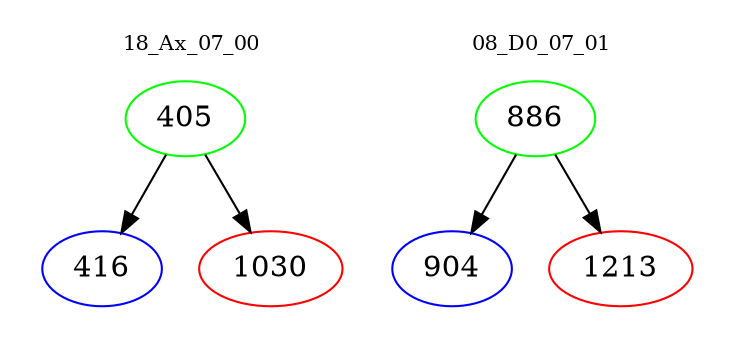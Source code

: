 digraph{
subgraph cluster_0 {
color = white
label = "18_Ax_07_00";
fontsize=10;
T0_405 [label="405", color="green"]
T0_405 -> T0_416 [color="black"]
T0_416 [label="416", color="blue"]
T0_405 -> T0_1030 [color="black"]
T0_1030 [label="1030", color="red"]
}
subgraph cluster_1 {
color = white
label = "08_D0_07_01";
fontsize=10;
T1_886 [label="886", color="green"]
T1_886 -> T1_904 [color="black"]
T1_904 [label="904", color="blue"]
T1_886 -> T1_1213 [color="black"]
T1_1213 [label="1213", color="red"]
}
}
